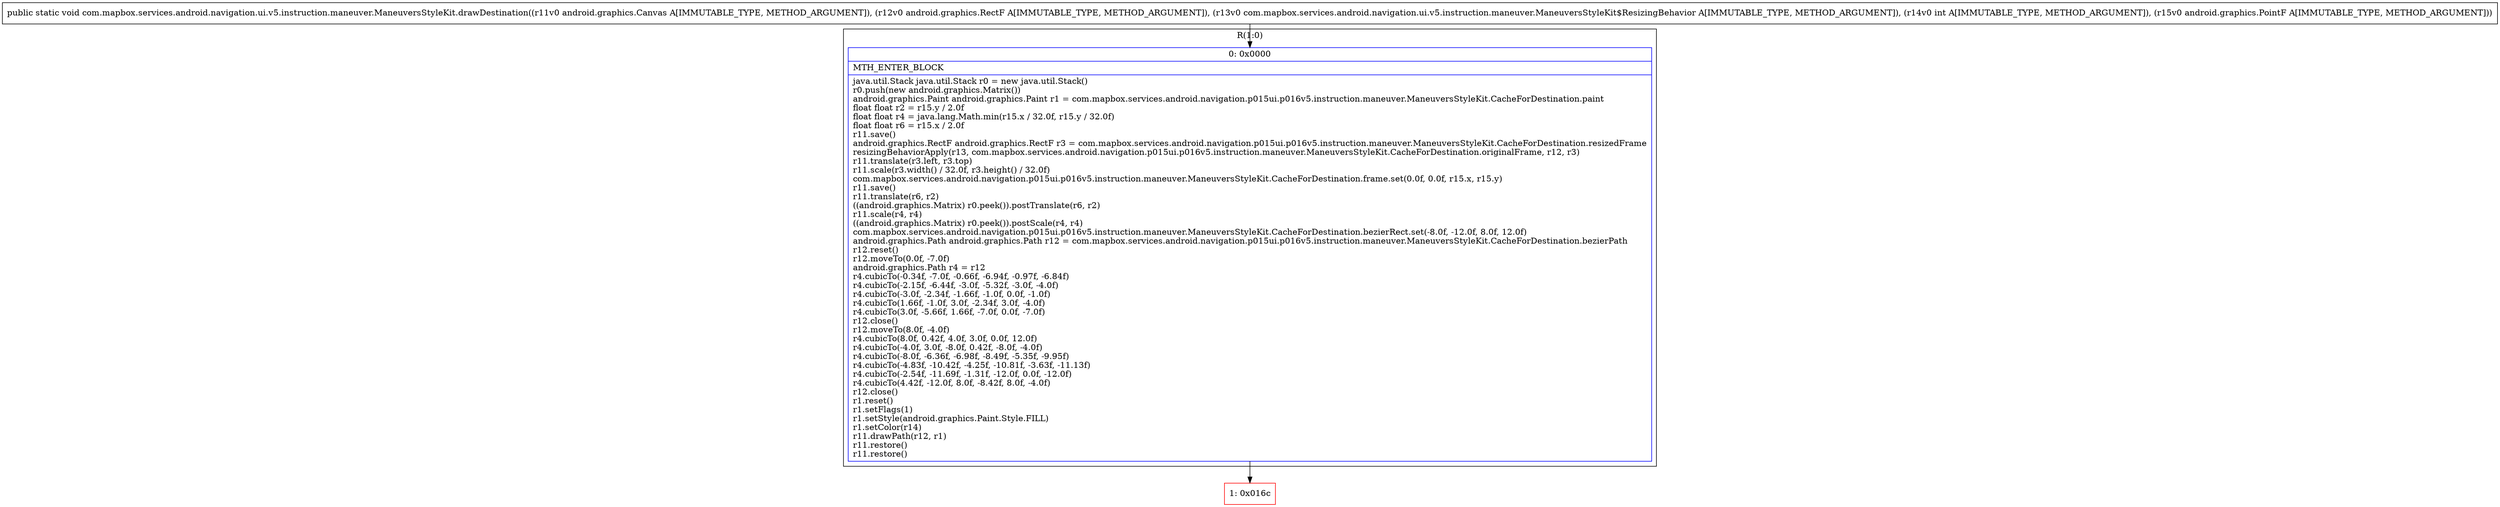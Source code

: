 digraph "CFG forcom.mapbox.services.android.navigation.ui.v5.instruction.maneuver.ManeuversStyleKit.drawDestination(Landroid\/graphics\/Canvas;Landroid\/graphics\/RectF;Lcom\/mapbox\/services\/android\/navigation\/ui\/v5\/instruction\/maneuver\/ManeuversStyleKit$ResizingBehavior;ILandroid\/graphics\/PointF;)V" {
subgraph cluster_Region_1221487578 {
label = "R(1:0)";
node [shape=record,color=blue];
Node_0 [shape=record,label="{0\:\ 0x0000|MTH_ENTER_BLOCK\l|java.util.Stack java.util.Stack r0 = new java.util.Stack()\lr0.push(new android.graphics.Matrix())\landroid.graphics.Paint android.graphics.Paint r1 = com.mapbox.services.android.navigation.p015ui.p016v5.instruction.maneuver.ManeuversStyleKit.CacheForDestination.paint\lfloat float r2 = r15.y \/ 2.0f\lfloat float r4 = java.lang.Math.min(r15.x \/ 32.0f, r15.y \/ 32.0f)\lfloat float r6 = r15.x \/ 2.0f\lr11.save()\landroid.graphics.RectF android.graphics.RectF r3 = com.mapbox.services.android.navigation.p015ui.p016v5.instruction.maneuver.ManeuversStyleKit.CacheForDestination.resizedFrame\lresizingBehaviorApply(r13, com.mapbox.services.android.navigation.p015ui.p016v5.instruction.maneuver.ManeuversStyleKit.CacheForDestination.originalFrame, r12, r3)\lr11.translate(r3.left, r3.top)\lr11.scale(r3.width() \/ 32.0f, r3.height() \/ 32.0f)\lcom.mapbox.services.android.navigation.p015ui.p016v5.instruction.maneuver.ManeuversStyleKit.CacheForDestination.frame.set(0.0f, 0.0f, r15.x, r15.y)\lr11.save()\lr11.translate(r6, r2)\l((android.graphics.Matrix) r0.peek()).postTranslate(r6, r2)\lr11.scale(r4, r4)\l((android.graphics.Matrix) r0.peek()).postScale(r4, r4)\lcom.mapbox.services.android.navigation.p015ui.p016v5.instruction.maneuver.ManeuversStyleKit.CacheForDestination.bezierRect.set(\-8.0f, \-12.0f, 8.0f, 12.0f)\landroid.graphics.Path android.graphics.Path r12 = com.mapbox.services.android.navigation.p015ui.p016v5.instruction.maneuver.ManeuversStyleKit.CacheForDestination.bezierPath\lr12.reset()\lr12.moveTo(0.0f, \-7.0f)\landroid.graphics.Path r4 = r12\lr4.cubicTo(\-0.34f, \-7.0f, \-0.66f, \-6.94f, \-0.97f, \-6.84f)\lr4.cubicTo(\-2.15f, \-6.44f, \-3.0f, \-5.32f, \-3.0f, \-4.0f)\lr4.cubicTo(\-3.0f, \-2.34f, \-1.66f, \-1.0f, 0.0f, \-1.0f)\lr4.cubicTo(1.66f, \-1.0f, 3.0f, \-2.34f, 3.0f, \-4.0f)\lr4.cubicTo(3.0f, \-5.66f, 1.66f, \-7.0f, 0.0f, \-7.0f)\lr12.close()\lr12.moveTo(8.0f, \-4.0f)\lr4.cubicTo(8.0f, 0.42f, 4.0f, 3.0f, 0.0f, 12.0f)\lr4.cubicTo(\-4.0f, 3.0f, \-8.0f, 0.42f, \-8.0f, \-4.0f)\lr4.cubicTo(\-8.0f, \-6.36f, \-6.98f, \-8.49f, \-5.35f, \-9.95f)\lr4.cubicTo(\-4.83f, \-10.42f, \-4.25f, \-10.81f, \-3.63f, \-11.13f)\lr4.cubicTo(\-2.54f, \-11.69f, \-1.31f, \-12.0f, 0.0f, \-12.0f)\lr4.cubicTo(4.42f, \-12.0f, 8.0f, \-8.42f, 8.0f, \-4.0f)\lr12.close()\lr1.reset()\lr1.setFlags(1)\lr1.setStyle(android.graphics.Paint.Style.FILL)\lr1.setColor(r14)\lr11.drawPath(r12, r1)\lr11.restore()\lr11.restore()\l}"];
}
Node_1 [shape=record,color=red,label="{1\:\ 0x016c}"];
MethodNode[shape=record,label="{public static void com.mapbox.services.android.navigation.ui.v5.instruction.maneuver.ManeuversStyleKit.drawDestination((r11v0 android.graphics.Canvas A[IMMUTABLE_TYPE, METHOD_ARGUMENT]), (r12v0 android.graphics.RectF A[IMMUTABLE_TYPE, METHOD_ARGUMENT]), (r13v0 com.mapbox.services.android.navigation.ui.v5.instruction.maneuver.ManeuversStyleKit$ResizingBehavior A[IMMUTABLE_TYPE, METHOD_ARGUMENT]), (r14v0 int A[IMMUTABLE_TYPE, METHOD_ARGUMENT]), (r15v0 android.graphics.PointF A[IMMUTABLE_TYPE, METHOD_ARGUMENT])) }"];
MethodNode -> Node_0;
Node_0 -> Node_1;
}

